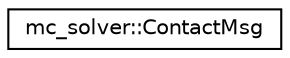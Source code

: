 digraph "Graphical Class Hierarchy"
{
 // INTERACTIVE_SVG=YES
  edge [fontname="Helvetica",fontsize="10",labelfontname="Helvetica",labelfontsize="10"];
  node [fontname="Helvetica",fontsize="10",shape=record];
  rankdir="LR";
  Node0 [label="mc_solver::ContactMsg",height=0.2,width=0.4,color="black", fillcolor="white", style="filled",URL="$structmc__solver_1_1ContactMsg.html"];
}
